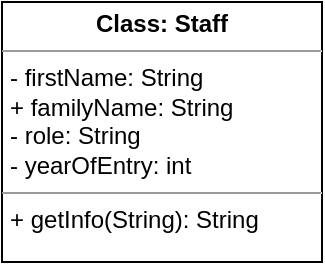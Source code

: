 <mxfile>
    <diagram id="XDRP_H2Cu_AlI1-zebHc" name="Page-1">
        <mxGraphModel dx="336" dy="410" grid="1" gridSize="10" guides="1" tooltips="1" connect="1" arrows="1" fold="1" page="1" pageScale="1" pageWidth="827" pageHeight="1169" math="0" shadow="0">
            <root>
                <mxCell id="0"/>
                <mxCell id="1" parent="0"/>
                <mxCell id="3KDibabOzKK0hH0P8N70-1" value="&lt;p style=&quot;margin: 0px ; margin-top: 4px ; text-align: center&quot;&gt;&lt;b&gt;Class: Staff&lt;/b&gt;&lt;/p&gt;&lt;hr size=&quot;1&quot;&gt;&lt;p style=&quot;margin: 0px ; margin-left: 4px&quot;&gt;- firstName: String&lt;/p&gt;&lt;p style=&quot;margin: 0px ; margin-left: 4px&quot;&gt;+ familyName: String&lt;br&gt;&lt;/p&gt;&lt;p style=&quot;margin: 0px ; margin-left: 4px&quot;&gt;- role: String&lt;br&gt;&lt;/p&gt;&lt;p style=&quot;margin: 0px ; margin-left: 4px&quot;&gt;- yearOfEntry: int&lt;br&gt;&lt;/p&gt;&lt;hr size=&quot;1&quot;&gt;&lt;p style=&quot;margin: 0px ; margin-left: 4px&quot;&gt;+ getInfo(String): String&lt;/p&gt;" style="verticalAlign=top;align=left;overflow=fill;fontSize=12;fontFamily=Helvetica;html=1;" parent="1" vertex="1">
                    <mxGeometry x="40" y="40" width="160" height="130" as="geometry"/>
                </mxCell>
            </root>
        </mxGraphModel>
    </diagram>
</mxfile>